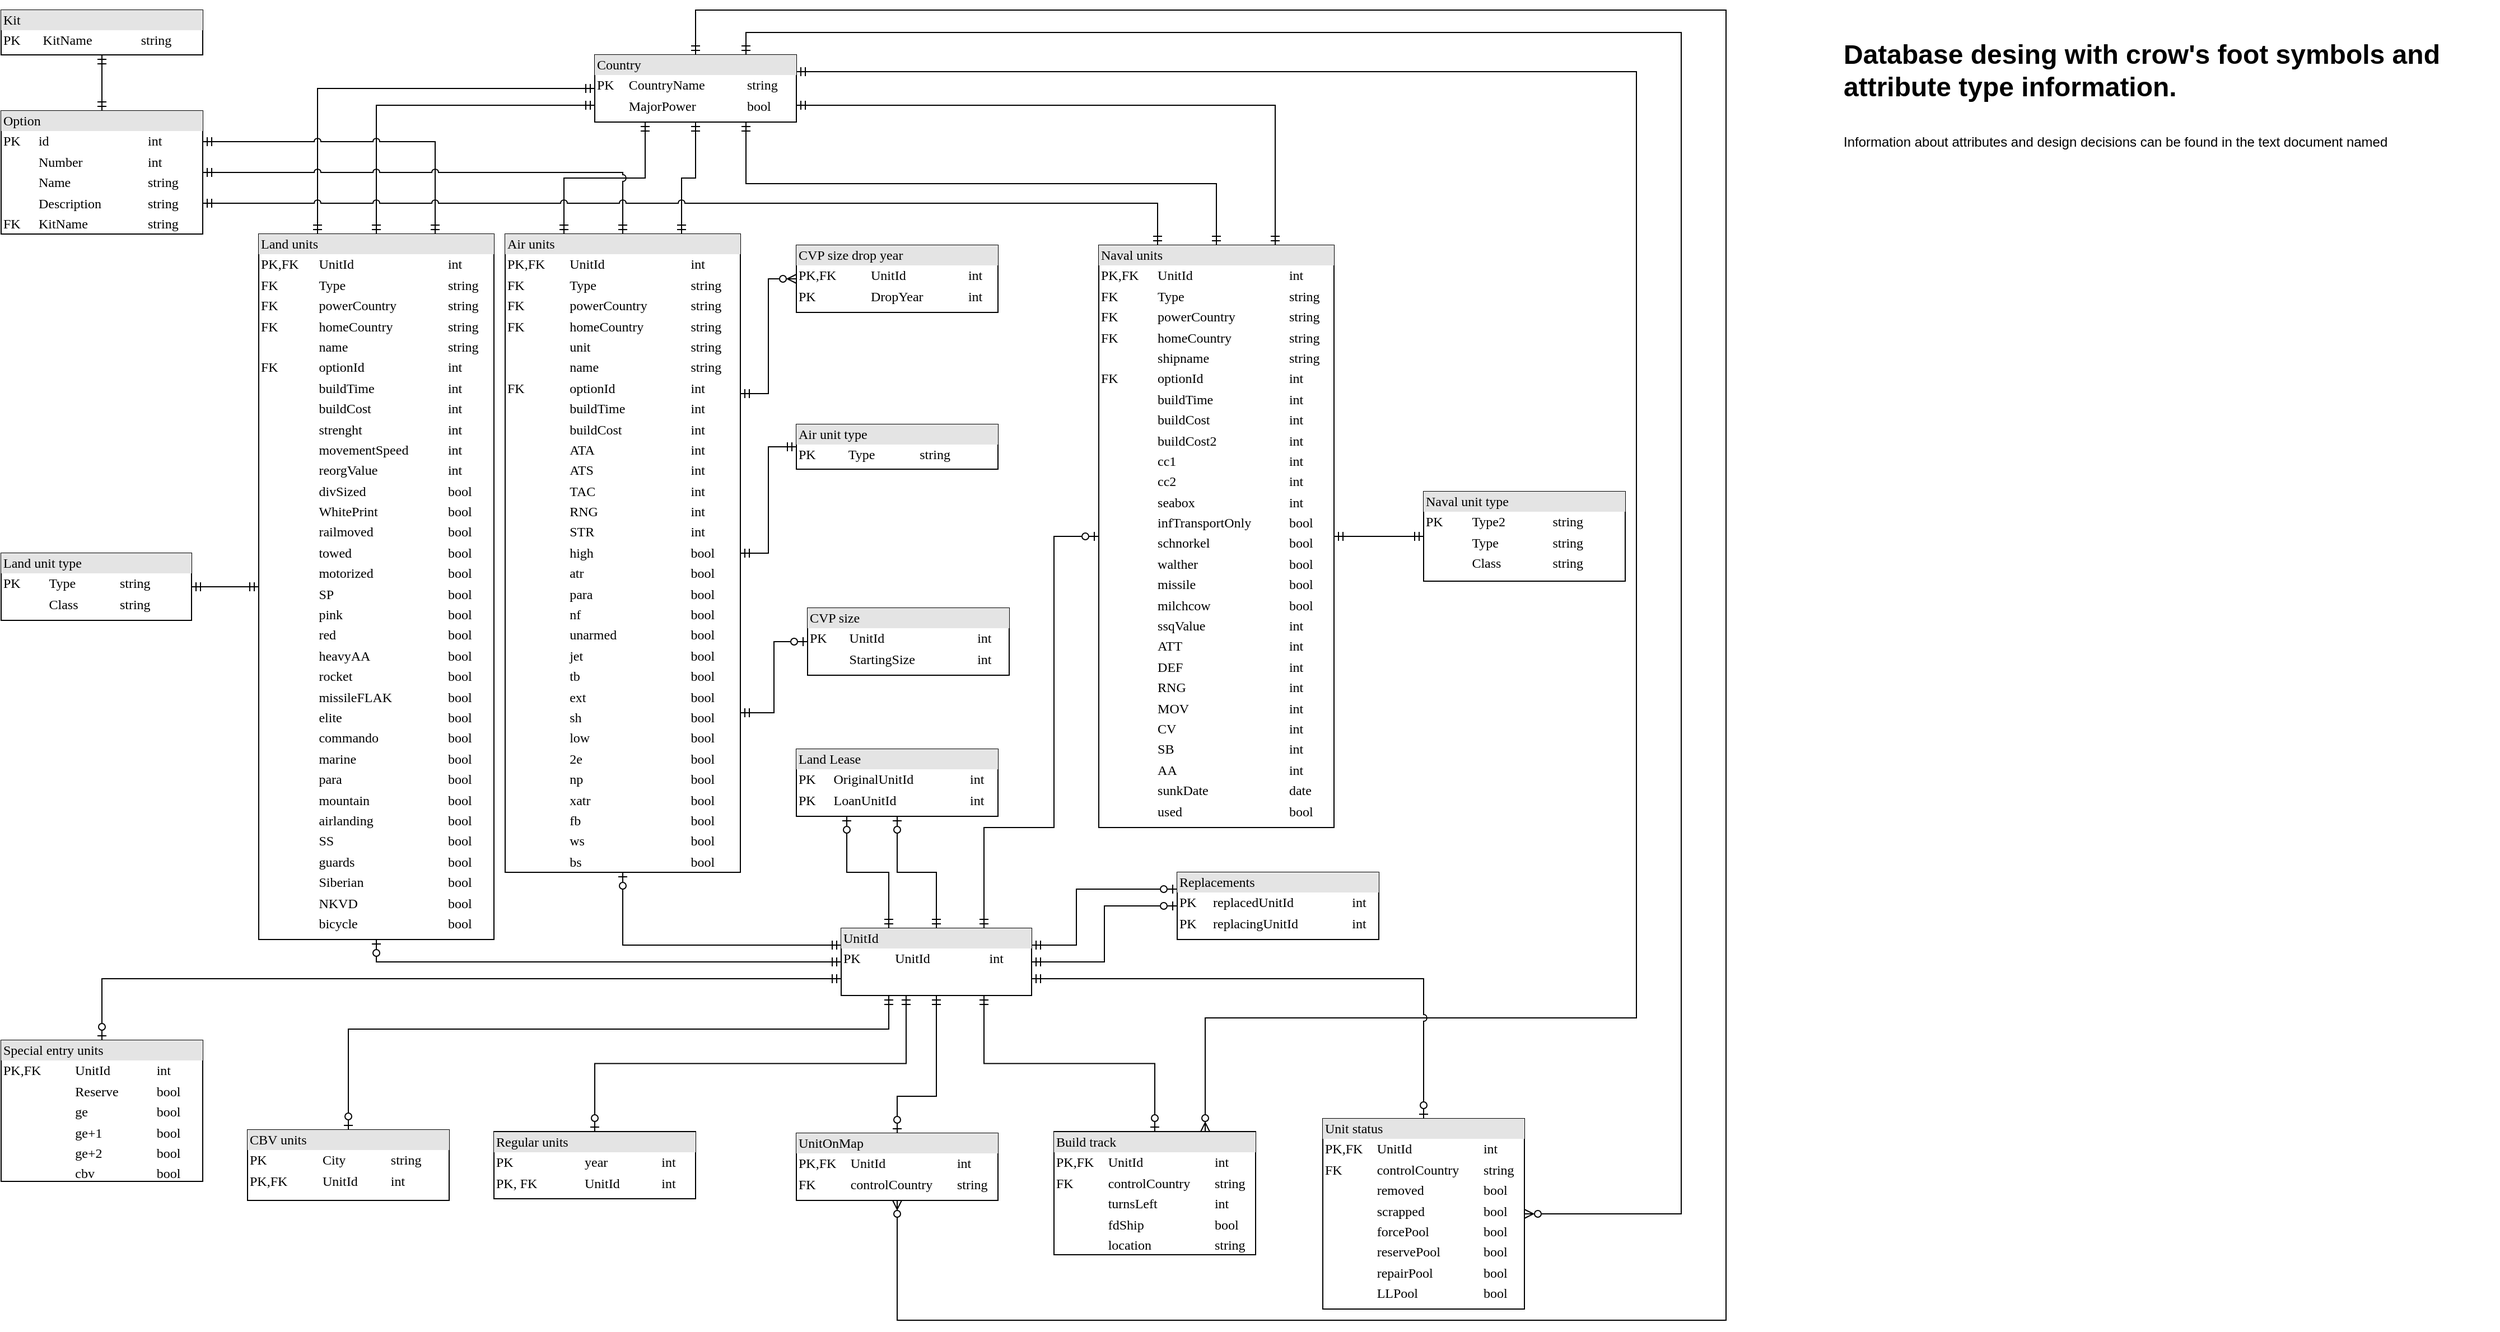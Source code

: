 <mxfile version="21.6.5" type="device">
  <diagram name="Page-1" id="QCfpDGrpTL8eyvOndUbK">
    <mxGraphModel dx="2015" dy="2730" grid="1" gridSize="10" guides="1" tooltips="1" connect="1" arrows="1" fold="1" page="1" pageScale="1" pageWidth="1169" pageHeight="827" math="0" shadow="0">
      <root>
        <mxCell id="0" />
        <mxCell id="1" parent="0" />
        <mxCell id="Q2qJQI0btZ4ilKnENxTT-26" style="edgeStyle=orthogonalEdgeStyle;rounded=0;orthogonalLoop=1;jettySize=auto;html=1;exitX=0;exitY=0.5;exitDx=0;exitDy=0;entryX=0.25;entryY=0;entryDx=0;entryDy=0;endArrow=ERmandOne;endFill=0;startArrow=ERmandOne;startFill=0;" edge="1" parent="1" source="Q2qJQI0btZ4ilKnENxTT-1" target="Q2qJQI0btZ4ilKnENxTT-16">
          <mxGeometry relative="1" as="geometry" />
        </mxCell>
        <mxCell id="Q2qJQI0btZ4ilKnENxTT-27" style="edgeStyle=orthogonalEdgeStyle;rounded=0;orthogonalLoop=1;jettySize=auto;html=1;exitX=0;exitY=0.75;exitDx=0;exitDy=0;entryX=0.5;entryY=0;entryDx=0;entryDy=0;endArrow=ERmandOne;endFill=0;startArrow=ERmandOne;startFill=0;" edge="1" parent="1" source="Q2qJQI0btZ4ilKnENxTT-1" target="Q2qJQI0btZ4ilKnENxTT-16">
          <mxGeometry relative="1" as="geometry" />
        </mxCell>
        <mxCell id="Q2qJQI0btZ4ilKnENxTT-28" style="edgeStyle=orthogonalEdgeStyle;rounded=0;orthogonalLoop=1;jettySize=auto;html=1;exitX=0.25;exitY=1;exitDx=0;exitDy=0;entryX=0.25;entryY=0;entryDx=0;entryDy=0;startArrow=ERmandOne;startFill=0;endArrow=ERmandOne;endFill=0;" edge="1" parent="1" source="Q2qJQI0btZ4ilKnENxTT-1" target="Q2qJQI0btZ4ilKnENxTT-17">
          <mxGeometry relative="1" as="geometry" />
        </mxCell>
        <mxCell id="Q2qJQI0btZ4ilKnENxTT-29" style="edgeStyle=orthogonalEdgeStyle;rounded=0;orthogonalLoop=1;jettySize=auto;html=1;exitX=0.5;exitY=1;exitDx=0;exitDy=0;entryX=0.75;entryY=0;entryDx=0;entryDy=0;endArrow=ERmandOne;endFill=0;startArrow=ERmandOne;startFill=0;" edge="1" parent="1" source="Q2qJQI0btZ4ilKnENxTT-1" target="Q2qJQI0btZ4ilKnENxTT-17">
          <mxGeometry relative="1" as="geometry" />
        </mxCell>
        <mxCell id="Q2qJQI0btZ4ilKnENxTT-30" style="edgeStyle=orthogonalEdgeStyle;rounded=0;orthogonalLoop=1;jettySize=auto;html=1;exitX=0.75;exitY=1;exitDx=0;exitDy=0;entryX=0.5;entryY=0;entryDx=0;entryDy=0;endArrow=ERmandOne;endFill=0;startArrow=ERmandOne;startFill=0;" edge="1" parent="1" source="Q2qJQI0btZ4ilKnENxTT-1" target="Q2qJQI0btZ4ilKnENxTT-18">
          <mxGeometry relative="1" as="geometry" />
        </mxCell>
        <mxCell id="Q2qJQI0btZ4ilKnENxTT-31" style="edgeStyle=orthogonalEdgeStyle;rounded=0;orthogonalLoop=1;jettySize=auto;html=1;exitX=1;exitY=0.75;exitDx=0;exitDy=0;startArrow=ERmandOne;startFill=0;endArrow=ERmandOne;endFill=0;entryX=0.75;entryY=0;entryDx=0;entryDy=0;" edge="1" parent="1" source="Q2qJQI0btZ4ilKnENxTT-1" target="Q2qJQI0btZ4ilKnENxTT-18">
          <mxGeometry relative="1" as="geometry" />
        </mxCell>
        <mxCell id="Q2qJQI0btZ4ilKnENxTT-70" style="edgeStyle=orthogonalEdgeStyle;rounded=0;orthogonalLoop=1;jettySize=auto;html=1;exitX=0.5;exitY=0;exitDx=0;exitDy=0;entryX=0.5;entryY=1;entryDx=0;entryDy=0;endArrow=ERzeroToMany;endFill=0;startArrow=ERmandOne;startFill=0;" edge="1" parent="1" source="Q2qJQI0btZ4ilKnENxTT-1" target="Q2qJQI0btZ4ilKnENxTT-21">
          <mxGeometry relative="1" as="geometry">
            <Array as="points">
              <mxPoint x="650" y="-1630" />
              <mxPoint x="1570" y="-1630" />
              <mxPoint x="1570" y="-460" />
              <mxPoint x="830" y="-460" />
            </Array>
          </mxGeometry>
        </mxCell>
        <mxCell id="Q2qJQI0btZ4ilKnENxTT-76" style="edgeStyle=orthogonalEdgeStyle;rounded=0;orthogonalLoop=1;jettySize=auto;html=1;exitX=0.75;exitY=0;exitDx=0;exitDy=0;entryX=1;entryY=0.5;entryDx=0;entryDy=0;endArrow=ERzeroToMany;endFill=0;startArrow=ERmandOne;startFill=0;" edge="1" parent="1" source="Q2qJQI0btZ4ilKnENxTT-1" target="Q2qJQI0btZ4ilKnENxTT-20">
          <mxGeometry relative="1" as="geometry">
            <Array as="points">
              <mxPoint x="695" y="-1610" />
              <mxPoint x="1530" y="-1610" />
              <mxPoint x="1530" y="-555" />
            </Array>
          </mxGeometry>
        </mxCell>
        <mxCell id="Q2qJQI0btZ4ilKnENxTT-1" value="&lt;div style=&quot;box-sizing:border-box;width:100%;background:#e4e4e4;padding:2px;&quot;&gt;Country&lt;/div&gt;&lt;table style=&quot;width:100%;font-size:1em;&quot; cellpadding=&quot;2&quot; cellspacing=&quot;0&quot;&gt;&lt;tbody&gt;&lt;tr&gt;&lt;td&gt;PK&lt;/td&gt;&lt;td&gt;CountryName&lt;/td&gt;&lt;td&gt;string&lt;/td&gt;&lt;/tr&gt;&lt;tr&gt;&lt;td&gt;&amp;nbsp;&lt;/td&gt;&lt;td&gt;MajorPower&lt;/td&gt;&lt;td&gt;bool&lt;/td&gt;&lt;/tr&gt;&lt;/tbody&gt;&lt;/table&gt;" style="verticalAlign=top;align=left;overflow=fill;html=1;rounded=0;shadow=0;comic=0;labelBackgroundColor=none;strokeWidth=1;fontFamily=Verdana;fontSize=12" vertex="1" parent="1">
          <mxGeometry x="560" y="-1590" width="180" height="60" as="geometry" />
        </mxCell>
        <mxCell id="Q2qJQI0btZ4ilKnENxTT-3" value="&lt;div style=&quot;box-sizing:border-box;width:100%;background:#e4e4e4;padding:2px;&quot;&gt;Kit&lt;/div&gt;&lt;table style=&quot;width:100%;font-size:1em;&quot; cellpadding=&quot;2&quot; cellspacing=&quot;0&quot;&gt;&lt;tbody&gt;&lt;tr&gt;&lt;td&gt;PK&lt;/td&gt;&lt;td&gt;KitName&lt;/td&gt;&lt;td&gt;string&lt;/td&gt;&lt;/tr&gt;&lt;/tbody&gt;&lt;/table&gt;" style="verticalAlign=top;align=left;overflow=fill;html=1;rounded=0;shadow=0;comic=0;labelBackgroundColor=none;strokeWidth=1;fontFamily=Verdana;fontSize=12" vertex="1" parent="1">
          <mxGeometry x="30" y="-1630" width="180" height="40" as="geometry" />
        </mxCell>
        <mxCell id="Q2qJQI0btZ4ilKnENxTT-32" style="edgeStyle=orthogonalEdgeStyle;rounded=0;orthogonalLoop=1;jettySize=auto;html=1;exitX=0.5;exitY=0;exitDx=0;exitDy=0;startArrow=ERmandOne;startFill=0;endArrow=ERmandOne;endFill=0;" edge="1" parent="1" source="Q2qJQI0btZ4ilKnENxTT-4" target="Q2qJQI0btZ4ilKnENxTT-3">
          <mxGeometry relative="1" as="geometry" />
        </mxCell>
        <mxCell id="Q2qJQI0btZ4ilKnENxTT-33" style="edgeStyle=orthogonalEdgeStyle;rounded=0;orthogonalLoop=1;jettySize=auto;html=1;exitX=1;exitY=0.25;exitDx=0;exitDy=0;entryX=0.75;entryY=0;entryDx=0;entryDy=0;endArrow=ERmandOne;endFill=0;startArrow=ERmandOne;startFill=0;jumpStyle=arc;" edge="1" parent="1" source="Q2qJQI0btZ4ilKnENxTT-4" target="Q2qJQI0btZ4ilKnENxTT-16">
          <mxGeometry relative="1" as="geometry" />
        </mxCell>
        <mxCell id="Q2qJQI0btZ4ilKnENxTT-34" style="edgeStyle=orthogonalEdgeStyle;rounded=0;orthogonalLoop=1;jettySize=auto;html=1;exitX=1;exitY=0.5;exitDx=0;exitDy=0;entryX=0.5;entryY=0;entryDx=0;entryDy=0;endArrow=ERmandOne;endFill=0;startArrow=ERmandOne;startFill=0;jumpStyle=arc;" edge="1" parent="1" source="Q2qJQI0btZ4ilKnENxTT-4" target="Q2qJQI0btZ4ilKnENxTT-17">
          <mxGeometry relative="1" as="geometry" />
        </mxCell>
        <mxCell id="Q2qJQI0btZ4ilKnENxTT-35" style="edgeStyle=orthogonalEdgeStyle;rounded=0;orthogonalLoop=1;jettySize=auto;html=1;exitX=1;exitY=0.75;exitDx=0;exitDy=0;entryX=0.25;entryY=0;entryDx=0;entryDy=0;endArrow=ERmandOne;endFill=0;startArrow=ERmandOne;startFill=0;jumpStyle=arc;" edge="1" parent="1" source="Q2qJQI0btZ4ilKnENxTT-4" target="Q2qJQI0btZ4ilKnENxTT-18">
          <mxGeometry relative="1" as="geometry" />
        </mxCell>
        <mxCell id="Q2qJQI0btZ4ilKnENxTT-4" value="&lt;div style=&quot;box-sizing:border-box;width:100%;background:#e4e4e4;padding:2px;&quot;&gt;Option&lt;/div&gt;&lt;table style=&quot;width:100%;font-size:1em;&quot; cellpadding=&quot;2&quot; cellspacing=&quot;0&quot;&gt;&lt;tbody&gt;&lt;tr&gt;&lt;td&gt;PK&lt;/td&gt;&lt;td&gt;id&lt;/td&gt;&lt;td&gt;int&lt;/td&gt;&lt;/tr&gt;&lt;tr&gt;&lt;td&gt;&amp;nbsp;&lt;/td&gt;&lt;td&gt;Number&lt;/td&gt;&lt;td&gt;int&lt;/td&gt;&lt;/tr&gt;&lt;tr&gt;&lt;td&gt;&lt;br&gt;&lt;/td&gt;&lt;td&gt;Name&lt;/td&gt;&lt;td&gt;string&lt;/td&gt;&lt;/tr&gt;&lt;tr&gt;&lt;td&gt;&lt;br&gt;&lt;/td&gt;&lt;td&gt;Description&lt;/td&gt;&lt;td&gt;string&lt;/td&gt;&lt;/tr&gt;&lt;tr&gt;&lt;td&gt;FK&lt;/td&gt;&lt;td&gt;KitName&lt;/td&gt;&lt;td&gt;string&lt;/td&gt;&lt;/tr&gt;&lt;/tbody&gt;&lt;/table&gt;" style="verticalAlign=top;align=left;overflow=fill;html=1;rounded=0;shadow=0;comic=0;labelBackgroundColor=none;strokeWidth=1;fontFamily=Verdana;fontSize=12" vertex="1" parent="1">
          <mxGeometry x="30" y="-1540" width="180" height="110" as="geometry" />
        </mxCell>
        <mxCell id="Q2qJQI0btZ4ilKnENxTT-39" style="edgeStyle=orthogonalEdgeStyle;rounded=0;orthogonalLoop=1;jettySize=auto;html=1;exitX=1;exitY=0.5;exitDx=0;exitDy=0;entryX=0;entryY=0.5;entryDx=0;entryDy=0;endArrow=ERmandOne;endFill=0;startArrow=ERmandOne;startFill=0;" edge="1" parent="1" source="Q2qJQI0btZ4ilKnENxTT-5" target="Q2qJQI0btZ4ilKnENxTT-16">
          <mxGeometry relative="1" as="geometry" />
        </mxCell>
        <mxCell id="Q2qJQI0btZ4ilKnENxTT-5" value="&lt;div style=&quot;box-sizing:border-box;width:100%;background:#e4e4e4;padding:2px;&quot;&gt;Land unit type&lt;/div&gt;&lt;table style=&quot;width:100%;font-size:1em;&quot; cellpadding=&quot;2&quot; cellspacing=&quot;0&quot;&gt;&lt;tbody&gt;&lt;tr&gt;&lt;td&gt;PK&lt;/td&gt;&lt;td&gt;Type&lt;/td&gt;&lt;td&gt;string&lt;/td&gt;&lt;/tr&gt;&lt;tr&gt;&lt;td&gt;&amp;nbsp;&lt;/td&gt;&lt;td&gt;Class&lt;/td&gt;&lt;td&gt;string&lt;/td&gt;&lt;/tr&gt;&lt;/tbody&gt;&lt;/table&gt;" style="verticalAlign=top;align=left;overflow=fill;html=1;rounded=0;shadow=0;comic=0;labelBackgroundColor=none;strokeWidth=1;fontFamily=Verdana;fontSize=12" vertex="1" parent="1">
          <mxGeometry x="30" y="-1145" width="170" height="60" as="geometry" />
        </mxCell>
        <mxCell id="Q2qJQI0btZ4ilKnENxTT-38" style="edgeStyle=orthogonalEdgeStyle;rounded=0;orthogonalLoop=1;jettySize=auto;html=1;exitX=0;exitY=0.5;exitDx=0;exitDy=0;entryX=1;entryY=0.5;entryDx=0;entryDy=0;endArrow=ERmandOne;endFill=0;startArrow=ERmandOne;startFill=0;" edge="1" parent="1" source="Q2qJQI0btZ4ilKnENxTT-6" target="Q2qJQI0btZ4ilKnENxTT-17">
          <mxGeometry relative="1" as="geometry" />
        </mxCell>
        <mxCell id="Q2qJQI0btZ4ilKnENxTT-6" value="&lt;div style=&quot;box-sizing:border-box;width:100%;background:#e4e4e4;padding:2px;&quot;&gt;Air unit type&lt;/div&gt;&lt;table style=&quot;width:100%;font-size:1em;&quot; cellpadding=&quot;2&quot; cellspacing=&quot;0&quot;&gt;&lt;tbody&gt;&lt;tr&gt;&lt;td&gt;PK&lt;/td&gt;&lt;td&gt;Type&lt;/td&gt;&lt;td&gt;string&lt;/td&gt;&lt;/tr&gt;&lt;/tbody&gt;&lt;/table&gt;" style="verticalAlign=top;align=left;overflow=fill;html=1;rounded=0;shadow=0;comic=0;labelBackgroundColor=none;strokeWidth=1;fontFamily=Verdana;fontSize=12" vertex="1" parent="1">
          <mxGeometry x="740" y="-1260" width="180" height="40" as="geometry" />
        </mxCell>
        <mxCell id="Q2qJQI0btZ4ilKnENxTT-37" style="edgeStyle=orthogonalEdgeStyle;rounded=0;orthogonalLoop=1;jettySize=auto;html=1;exitX=0;exitY=0.5;exitDx=0;exitDy=0;entryX=1;entryY=0.5;entryDx=0;entryDy=0;endArrow=ERmandOne;endFill=0;startArrow=ERmandOne;startFill=0;" edge="1" parent="1" source="Q2qJQI0btZ4ilKnENxTT-7" target="Q2qJQI0btZ4ilKnENxTT-18">
          <mxGeometry relative="1" as="geometry" />
        </mxCell>
        <mxCell id="Q2qJQI0btZ4ilKnENxTT-7" value="&lt;div style=&quot;box-sizing:border-box;width:100%;background:#e4e4e4;padding:2px;&quot;&gt;Naval unit type&lt;/div&gt;&lt;table style=&quot;width:100%;font-size:1em;&quot; cellpadding=&quot;2&quot; cellspacing=&quot;0&quot;&gt;&lt;tbody&gt;&lt;tr&gt;&lt;td&gt;PK&lt;/td&gt;&lt;td&gt;Type2&lt;/td&gt;&lt;td&gt;string&lt;/td&gt;&lt;/tr&gt;&lt;tr&gt;&lt;td&gt;&lt;br&gt;&lt;/td&gt;&lt;td&gt;Type&lt;/td&gt;&lt;td&gt;string&lt;/td&gt;&lt;/tr&gt;&lt;tr&gt;&lt;td&gt;&amp;nbsp;&lt;/td&gt;&lt;td&gt;Class&lt;/td&gt;&lt;td&gt;string&lt;/td&gt;&lt;/tr&gt;&lt;/tbody&gt;&lt;/table&gt;" style="verticalAlign=top;align=left;overflow=fill;html=1;rounded=0;shadow=0;comic=0;labelBackgroundColor=none;strokeWidth=1;fontFamily=Verdana;fontSize=12" vertex="1" parent="1">
          <mxGeometry x="1300" y="-1200" width="180" height="80" as="geometry" />
        </mxCell>
        <mxCell id="Q2qJQI0btZ4ilKnENxTT-68" style="edgeStyle=orthogonalEdgeStyle;rounded=0;orthogonalLoop=1;jettySize=auto;html=1;exitX=0.5;exitY=0;exitDx=0;exitDy=0;endArrow=ERmandOne;endFill=0;startArrow=ERzeroToOne;startFill=0;entryX=0.341;entryY=1;entryDx=0;entryDy=0;entryPerimeter=0;" edge="1" parent="1" source="Q2qJQI0btZ4ilKnENxTT-8" target="Q2qJQI0btZ4ilKnENxTT-51">
          <mxGeometry relative="1" as="geometry">
            <mxPoint x="850" y="-760" as="targetPoint" />
          </mxGeometry>
        </mxCell>
        <mxCell id="Q2qJQI0btZ4ilKnENxTT-8" value="&lt;div style=&quot;box-sizing:border-box;width:100%;background:#e4e4e4;padding:2px;&quot;&gt;Regular units&lt;/div&gt;&lt;table style=&quot;width:100%;font-size:1em;&quot; cellpadding=&quot;2&quot; cellspacing=&quot;0&quot;&gt;&lt;tbody&gt;&lt;tr&gt;&lt;td&gt;PK&lt;/td&gt;&lt;td&gt;year&lt;/td&gt;&lt;td&gt;int&lt;/td&gt;&lt;/tr&gt;&lt;tr&gt;&lt;td&gt;PK, FK&lt;/td&gt;&lt;td&gt;UnitId&lt;/td&gt;&lt;td&gt;int&lt;/td&gt;&lt;/tr&gt;&lt;/tbody&gt;&lt;/table&gt;" style="verticalAlign=top;align=left;overflow=fill;html=1;rounded=0;shadow=0;comic=0;labelBackgroundColor=none;strokeWidth=1;fontFamily=Verdana;fontSize=12" vertex="1" parent="1">
          <mxGeometry x="470" y="-628.5" width="180" height="60" as="geometry" />
        </mxCell>
        <mxCell id="Q2qJQI0btZ4ilKnENxTT-67" style="edgeStyle=orthogonalEdgeStyle;rounded=0;orthogonalLoop=1;jettySize=auto;html=1;exitX=0.5;exitY=0;exitDx=0;exitDy=0;entryX=0.25;entryY=1;entryDx=0;entryDy=0;endArrow=ERmandOne;endFill=0;startArrow=ERzeroToOne;startFill=0;" edge="1" parent="1" source="Q2qJQI0btZ4ilKnENxTT-9" target="Q2qJQI0btZ4ilKnENxTT-51">
          <mxGeometry relative="1" as="geometry">
            <Array as="points">
              <mxPoint x="340" y="-720" />
              <mxPoint x="823" y="-720" />
            </Array>
          </mxGeometry>
        </mxCell>
        <mxCell id="Q2qJQI0btZ4ilKnENxTT-9" value="&lt;div style=&quot;box-sizing:border-box;width:100%;background:#e4e4e4;padding:2px;&quot;&gt;CBV units&lt;/div&gt;&lt;table style=&quot;width:100%;font-size:1em;&quot; cellpadding=&quot;2&quot; cellspacing=&quot;0&quot;&gt;&lt;tbody&gt;&lt;tr&gt;&lt;td&gt;PK&lt;/td&gt;&lt;td&gt;City&lt;/td&gt;&lt;td&gt;string&lt;/td&gt;&lt;/tr&gt;&lt;tr&gt;&lt;td&gt;PK,FK&lt;/td&gt;&lt;td&gt;UnitId&lt;/td&gt;&lt;td&gt;int&lt;/td&gt;&lt;/tr&gt;&lt;/tbody&gt;&lt;/table&gt;" style="verticalAlign=top;align=left;overflow=fill;html=1;rounded=0;shadow=0;comic=0;labelBackgroundColor=none;strokeWidth=1;fontFamily=Verdana;fontSize=12" vertex="1" parent="1">
          <mxGeometry x="250" y="-630" width="180" height="63" as="geometry" />
        </mxCell>
        <mxCell id="Q2qJQI0btZ4ilKnENxTT-66" style="edgeStyle=orthogonalEdgeStyle;rounded=0;orthogonalLoop=1;jettySize=auto;html=1;exitX=0.5;exitY=0;exitDx=0;exitDy=0;entryX=0;entryY=0.75;entryDx=0;entryDy=0;endArrow=ERmandOne;endFill=0;startArrow=ERzeroToOne;startFill=0;" edge="1" parent="1" source="Q2qJQI0btZ4ilKnENxTT-10" target="Q2qJQI0btZ4ilKnENxTT-51">
          <mxGeometry relative="1" as="geometry" />
        </mxCell>
        <mxCell id="Q2qJQI0btZ4ilKnENxTT-10" value="&lt;div style=&quot;box-sizing:border-box;width:100%;background:#e4e4e4;padding:2px;&quot;&gt;Special entry units&lt;/div&gt;&lt;table style=&quot;width:100%;font-size:1em;&quot; cellpadding=&quot;2&quot; cellspacing=&quot;0&quot;&gt;&lt;tbody&gt;&lt;tr&gt;&lt;td&gt;PK,FK&lt;/td&gt;&lt;td&gt;UnitId&lt;/td&gt;&lt;td&gt;int&lt;/td&gt;&lt;/tr&gt;&lt;tr&gt;&lt;td&gt;&amp;nbsp;&lt;/td&gt;&lt;td&gt;Reserve&lt;/td&gt;&lt;td&gt;bool&lt;/td&gt;&lt;/tr&gt;&lt;tr&gt;&lt;td&gt;&lt;br&gt;&lt;/td&gt;&lt;td&gt;ge&lt;/td&gt;&lt;td&gt;bool&lt;/td&gt;&lt;/tr&gt;&lt;tr&gt;&lt;td&gt;&lt;br&gt;&lt;/td&gt;&lt;td&gt;ge+1&lt;/td&gt;&lt;td&gt;bool&lt;/td&gt;&lt;/tr&gt;&lt;tr&gt;&lt;td&gt;&lt;br&gt;&lt;/td&gt;&lt;td&gt;ge+2&lt;/td&gt;&lt;td&gt;bool&lt;/td&gt;&lt;/tr&gt;&lt;tr&gt;&lt;td&gt;&lt;br&gt;&lt;/td&gt;&lt;td&gt;cbv&lt;/td&gt;&lt;td&gt;bool&lt;/td&gt;&lt;/tr&gt;&lt;/tbody&gt;&lt;/table&gt;" style="verticalAlign=top;align=left;overflow=fill;html=1;rounded=0;shadow=0;comic=0;labelBackgroundColor=none;strokeWidth=1;fontFamily=Verdana;fontSize=12" vertex="1" parent="1">
          <mxGeometry x="30" y="-710" width="180" height="126" as="geometry" />
        </mxCell>
        <mxCell id="Q2qJQI0btZ4ilKnENxTT-54" style="edgeStyle=orthogonalEdgeStyle;rounded=0;orthogonalLoop=1;jettySize=auto;html=1;exitX=0.25;exitY=1;exitDx=0;exitDy=0;entryX=0.25;entryY=0;entryDx=0;entryDy=0;endArrow=ERmandOne;endFill=0;startArrow=ERzeroToOne;startFill=0;" edge="1" parent="1" source="Q2qJQI0btZ4ilKnENxTT-12" target="Q2qJQI0btZ4ilKnENxTT-51">
          <mxGeometry relative="1" as="geometry" />
        </mxCell>
        <mxCell id="Q2qJQI0btZ4ilKnENxTT-12" value="&lt;div style=&quot;box-sizing:border-box;width:100%;background:#e4e4e4;padding:2px;&quot;&gt;Land Lease&lt;/div&gt;&lt;table style=&quot;width:100%;font-size:1em;&quot; cellpadding=&quot;2&quot; cellspacing=&quot;0&quot;&gt;&lt;tbody&gt;&lt;tr&gt;&lt;td&gt;PK&lt;/td&gt;&lt;td&gt;OriginalUnitId&lt;/td&gt;&lt;td&gt;int&lt;/td&gt;&lt;/tr&gt;&lt;tr&gt;&lt;td&gt;PK&lt;/td&gt;&lt;td&gt;LoanUnitId&lt;/td&gt;&lt;td&gt;int&lt;/td&gt;&lt;/tr&gt;&lt;/tbody&gt;&lt;/table&gt;" style="verticalAlign=top;align=left;overflow=fill;html=1;rounded=0;shadow=0;comic=0;labelBackgroundColor=none;strokeWidth=1;fontFamily=Verdana;fontSize=12" vertex="1" parent="1">
          <mxGeometry x="740" y="-970" width="180" height="60" as="geometry" />
        </mxCell>
        <mxCell id="Q2qJQI0btZ4ilKnENxTT-40" style="edgeStyle=orthogonalEdgeStyle;rounded=0;orthogonalLoop=1;jettySize=auto;html=1;entryX=1;entryY=0.75;entryDx=0;entryDy=0;endArrow=ERmandOne;endFill=0;startArrow=ERzeroToOne;startFill=0;" edge="1" parent="1" source="Q2qJQI0btZ4ilKnENxTT-13" target="Q2qJQI0btZ4ilKnENxTT-17">
          <mxGeometry relative="1" as="geometry" />
        </mxCell>
        <mxCell id="Q2qJQI0btZ4ilKnENxTT-13" value="&lt;div style=&quot;box-sizing:border-box;width:100%;background:#e4e4e4;padding:2px;&quot;&gt;CVP size&lt;/div&gt;&lt;table style=&quot;width:100%;font-size:1em;&quot; cellpadding=&quot;2&quot; cellspacing=&quot;0&quot;&gt;&lt;tbody&gt;&lt;tr&gt;&lt;td&gt;PK&lt;/td&gt;&lt;td&gt;UnitId&lt;/td&gt;&lt;td&gt;int&lt;/td&gt;&lt;/tr&gt;&lt;tr&gt;&lt;td&gt;&lt;br&gt;&lt;/td&gt;&lt;td&gt;StartingSize&lt;/td&gt;&lt;td&gt;int&lt;/td&gt;&lt;/tr&gt;&lt;/tbody&gt;&lt;/table&gt;" style="verticalAlign=top;align=left;overflow=fill;html=1;rounded=0;shadow=0;comic=0;labelBackgroundColor=none;strokeWidth=1;fontFamily=Verdana;fontSize=12" vertex="1" parent="1">
          <mxGeometry x="750" y="-1096" width="180" height="60" as="geometry" />
        </mxCell>
        <mxCell id="Q2qJQI0btZ4ilKnENxTT-36" style="edgeStyle=orthogonalEdgeStyle;rounded=0;orthogonalLoop=1;jettySize=auto;html=1;exitX=0;exitY=0.5;exitDx=0;exitDy=0;entryX=1;entryY=0.25;entryDx=0;entryDy=0;endArrow=ERmandOne;endFill=0;startArrow=ERzeroToMany;startFill=0;" edge="1" parent="1" source="Q2qJQI0btZ4ilKnENxTT-14" target="Q2qJQI0btZ4ilKnENxTT-17">
          <mxGeometry relative="1" as="geometry" />
        </mxCell>
        <mxCell id="Q2qJQI0btZ4ilKnENxTT-14" value="&lt;div style=&quot;box-sizing:border-box;width:100%;background:#e4e4e4;padding:2px;&quot;&gt;CVP size drop year&lt;/div&gt;&lt;table style=&quot;width:100%;font-size:1em;&quot; cellpadding=&quot;2&quot; cellspacing=&quot;0&quot;&gt;&lt;tbody&gt;&lt;tr&gt;&lt;td&gt;PK,FK&lt;/td&gt;&lt;td&gt;UnitId&lt;/td&gt;&lt;td&gt;int&lt;/td&gt;&lt;/tr&gt;&lt;tr&gt;&lt;td&gt;PK&lt;/td&gt;&lt;td&gt;DropYear&lt;/td&gt;&lt;td&gt;int&lt;/td&gt;&lt;/tr&gt;&lt;/tbody&gt;&lt;/table&gt;" style="verticalAlign=top;align=left;overflow=fill;html=1;rounded=0;shadow=0;comic=0;labelBackgroundColor=none;strokeWidth=1;fontFamily=Verdana;fontSize=12" vertex="1" parent="1">
          <mxGeometry x="740" y="-1420" width="180" height="60" as="geometry" />
        </mxCell>
        <mxCell id="Q2qJQI0btZ4ilKnENxTT-15" value="&lt;div style=&quot;box-sizing:border-box;width:100%;background:#e4e4e4;padding:2px;&quot;&gt;Replacements&lt;/div&gt;&lt;table style=&quot;width:100%;font-size:1em;&quot; cellpadding=&quot;2&quot; cellspacing=&quot;0&quot;&gt;&lt;tbody&gt;&lt;tr&gt;&lt;td&gt;PK&lt;/td&gt;&lt;td&gt;replacedUnitId&lt;/td&gt;&lt;td&gt;int&lt;/td&gt;&lt;/tr&gt;&lt;tr&gt;&lt;td&gt;PK&lt;/td&gt;&lt;td&gt;replacingUnitId&lt;/td&gt;&lt;td&gt;int&lt;/td&gt;&lt;/tr&gt;&lt;/tbody&gt;&lt;/table&gt;" style="verticalAlign=top;align=left;overflow=fill;html=1;rounded=0;shadow=0;comic=0;labelBackgroundColor=none;strokeWidth=1;fontFamily=Verdana;fontSize=12" vertex="1" parent="1">
          <mxGeometry x="1080" y="-860" width="180" height="60" as="geometry" />
        </mxCell>
        <mxCell id="Q2qJQI0btZ4ilKnENxTT-16" value="&lt;div style=&quot;box-sizing:border-box;width:100%;background:#e4e4e4;padding:2px;&quot;&gt;Land units&lt;/div&gt;&lt;table style=&quot;width:100%;font-size:1em;&quot; cellpadding=&quot;2&quot; cellspacing=&quot;0&quot;&gt;&lt;tbody&gt;&lt;tr&gt;&lt;td&gt;PK,FK&lt;/td&gt;&lt;td&gt;UnitId&lt;/td&gt;&lt;td&gt;int&lt;/td&gt;&lt;/tr&gt;&lt;tr&gt;&lt;td&gt;FK&lt;/td&gt;&lt;td&gt;Type&lt;/td&gt;&lt;td&gt;string&lt;/td&gt;&lt;/tr&gt;&lt;tr&gt;&lt;td&gt;FK&lt;/td&gt;&lt;td&gt;powerCountry&lt;/td&gt;&lt;td&gt;string&lt;/td&gt;&lt;/tr&gt;&lt;tr&gt;&lt;td&gt;FK&lt;/td&gt;&lt;td&gt;homeCountry&lt;/td&gt;&lt;td&gt;string&lt;/td&gt;&lt;/tr&gt;&lt;tr&gt;&lt;td&gt;&lt;br&gt;&lt;/td&gt;&lt;td&gt;name&lt;/td&gt;&lt;td&gt;string&lt;/td&gt;&lt;/tr&gt;&lt;tr&gt;&lt;td&gt;FK&lt;/td&gt;&lt;td&gt;optionId&lt;/td&gt;&lt;td&gt;int&lt;/td&gt;&lt;/tr&gt;&lt;tr&gt;&lt;td&gt;&lt;br&gt;&lt;/td&gt;&lt;td&gt;buildTime&lt;/td&gt;&lt;td&gt;int&lt;/td&gt;&lt;/tr&gt;&lt;tr&gt;&lt;td&gt;&lt;br&gt;&lt;/td&gt;&lt;td&gt;buildCost&lt;/td&gt;&lt;td&gt;int&lt;/td&gt;&lt;/tr&gt;&lt;tr&gt;&lt;td&gt;&lt;br&gt;&lt;/td&gt;&lt;td&gt;strenght&lt;/td&gt;&lt;td&gt;int&lt;/td&gt;&lt;/tr&gt;&lt;tr&gt;&lt;td&gt;&lt;br&gt;&lt;/td&gt;&lt;td&gt;movementSpeed&lt;/td&gt;&lt;td&gt;int&lt;/td&gt;&lt;/tr&gt;&lt;tr&gt;&lt;td&gt;&lt;br&gt;&lt;/td&gt;&lt;td&gt;reorgValue&lt;/td&gt;&lt;td&gt;int&lt;/td&gt;&lt;/tr&gt;&lt;tr&gt;&lt;td&gt;&lt;br&gt;&lt;/td&gt;&lt;td&gt;divSized&lt;/td&gt;&lt;td&gt;bool&lt;/td&gt;&lt;/tr&gt;&lt;tr&gt;&lt;td&gt;&lt;br&gt;&lt;/td&gt;&lt;td&gt;WhitePrint&lt;/td&gt;&lt;td&gt;bool&lt;/td&gt;&lt;/tr&gt;&lt;tr&gt;&lt;td&gt;&lt;br&gt;&lt;/td&gt;&lt;td&gt;railmoved&lt;/td&gt;&lt;td&gt;bool&lt;/td&gt;&lt;/tr&gt;&lt;tr&gt;&lt;td&gt;&lt;br&gt;&lt;/td&gt;&lt;td&gt;towed&lt;/td&gt;&lt;td&gt;bool&lt;/td&gt;&lt;/tr&gt;&lt;tr&gt;&lt;td&gt;&lt;br&gt;&lt;/td&gt;&lt;td&gt;motorized&lt;/td&gt;&lt;td&gt;bool&lt;/td&gt;&lt;/tr&gt;&lt;tr&gt;&lt;td&gt;&lt;br&gt;&lt;/td&gt;&lt;td&gt;SP&lt;/td&gt;&lt;td&gt;bool&lt;/td&gt;&lt;/tr&gt;&lt;tr&gt;&lt;td&gt;&lt;br&gt;&lt;/td&gt;&lt;td&gt;pink&lt;/td&gt;&lt;td&gt;bool&lt;/td&gt;&lt;/tr&gt;&lt;tr&gt;&lt;td&gt;&lt;br&gt;&lt;/td&gt;&lt;td&gt;red&lt;/td&gt;&lt;td&gt;bool&lt;/td&gt;&lt;/tr&gt;&lt;tr&gt;&lt;td&gt;&lt;br&gt;&lt;/td&gt;&lt;td&gt;heavyAA&lt;/td&gt;&lt;td&gt;bool&lt;/td&gt;&lt;/tr&gt;&lt;tr&gt;&lt;td&gt;&lt;br&gt;&lt;/td&gt;&lt;td&gt;rocket&lt;/td&gt;&lt;td&gt;bool&lt;/td&gt;&lt;/tr&gt;&lt;tr&gt;&lt;td&gt;&lt;br&gt;&lt;/td&gt;&lt;td&gt;missileFLAK&lt;/td&gt;&lt;td&gt;bool&lt;/td&gt;&lt;/tr&gt;&lt;tr&gt;&lt;td&gt;&lt;br&gt;&lt;/td&gt;&lt;td&gt;elite&lt;/td&gt;&lt;td&gt;bool&lt;/td&gt;&lt;/tr&gt;&lt;tr&gt;&lt;td&gt;&lt;br&gt;&lt;/td&gt;&lt;td&gt;commando&lt;/td&gt;&lt;td&gt;bool&lt;/td&gt;&lt;/tr&gt;&lt;tr&gt;&lt;td&gt;&lt;br&gt;&lt;/td&gt;&lt;td&gt;marine&lt;/td&gt;&lt;td&gt;bool&lt;/td&gt;&lt;/tr&gt;&lt;tr&gt;&lt;td&gt;&lt;br&gt;&lt;/td&gt;&lt;td&gt;para&lt;/td&gt;&lt;td&gt;bool&lt;/td&gt;&lt;/tr&gt;&lt;tr&gt;&lt;td&gt;&lt;br&gt;&lt;/td&gt;&lt;td&gt;mountain&lt;/td&gt;&lt;td&gt;bool&lt;/td&gt;&lt;/tr&gt;&lt;tr&gt;&lt;td&gt;&lt;br&gt;&lt;/td&gt;&lt;td&gt;airlanding&lt;/td&gt;&lt;td&gt;bool&lt;/td&gt;&lt;/tr&gt;&lt;tr&gt;&lt;td&gt;&lt;br&gt;&lt;/td&gt;&lt;td&gt;SS&lt;/td&gt;&lt;td&gt;bool&lt;/td&gt;&lt;/tr&gt;&lt;tr&gt;&lt;td&gt;&lt;br&gt;&lt;/td&gt;&lt;td&gt;guards&lt;/td&gt;&lt;td&gt;bool&lt;/td&gt;&lt;/tr&gt;&lt;tr&gt;&lt;td&gt;&lt;br&gt;&lt;/td&gt;&lt;td&gt;Siberian&lt;/td&gt;&lt;td&gt;bool&lt;/td&gt;&lt;/tr&gt;&lt;tr&gt;&lt;td&gt;&lt;br&gt;&lt;/td&gt;&lt;td&gt;NKVD&lt;/td&gt;&lt;td&gt;bool&lt;/td&gt;&lt;/tr&gt;&lt;tr&gt;&lt;td&gt;&lt;br&gt;&lt;/td&gt;&lt;td&gt;bicycle&lt;/td&gt;&lt;td&gt;bool&lt;/td&gt;&lt;/tr&gt;&lt;/tbody&gt;&lt;/table&gt;" style="verticalAlign=top;align=left;overflow=fill;html=1;rounded=0;shadow=0;comic=0;labelBackgroundColor=none;strokeWidth=1;fontFamily=Verdana;fontSize=12" vertex="1" parent="1">
          <mxGeometry x="260" y="-1430" width="210" height="630" as="geometry" />
        </mxCell>
        <mxCell id="Q2qJQI0btZ4ilKnENxTT-17" value="&lt;div style=&quot;box-sizing:border-box;width:100%;background:#e4e4e4;padding:2px;&quot;&gt;Air units&lt;/div&gt;&lt;table style=&quot;width:100%;font-size:1em;&quot; cellpadding=&quot;2&quot; cellspacing=&quot;0&quot;&gt;&lt;tbody&gt;&lt;tr&gt;&lt;td&gt;PK,FK&lt;/td&gt;&lt;td&gt;UnitId&lt;/td&gt;&lt;td&gt;int&lt;/td&gt;&lt;/tr&gt;&lt;tr&gt;&lt;td&gt;FK&lt;/td&gt;&lt;td&gt;Type&lt;/td&gt;&lt;td&gt;string&lt;/td&gt;&lt;/tr&gt;&lt;tr&gt;&lt;td&gt;FK&lt;/td&gt;&lt;td&gt;powerCountry&lt;/td&gt;&lt;td&gt;string&lt;/td&gt;&lt;/tr&gt;&lt;tr&gt;&lt;td&gt;FK&lt;/td&gt;&lt;td&gt;homeCountry&lt;/td&gt;&lt;td&gt;string&lt;/td&gt;&lt;/tr&gt;&lt;tr&gt;&lt;td&gt;&lt;br&gt;&lt;/td&gt;&lt;td&gt;unit&lt;/td&gt;&lt;td&gt;string&lt;/td&gt;&lt;/tr&gt;&lt;tr&gt;&lt;td&gt;&lt;br&gt;&lt;/td&gt;&lt;td&gt;name&lt;/td&gt;&lt;td&gt;string&lt;/td&gt;&lt;/tr&gt;&lt;tr&gt;&lt;td&gt;FK&lt;/td&gt;&lt;td&gt;optionId&lt;/td&gt;&lt;td&gt;int&lt;/td&gt;&lt;/tr&gt;&lt;tr&gt;&lt;td&gt;&lt;br&gt;&lt;/td&gt;&lt;td&gt;buildTime&lt;/td&gt;&lt;td&gt;int&lt;/td&gt;&lt;/tr&gt;&lt;tr&gt;&lt;td&gt;&lt;br&gt;&lt;/td&gt;&lt;td&gt;buildCost&lt;/td&gt;&lt;td&gt;int&lt;/td&gt;&lt;/tr&gt;&lt;tr&gt;&lt;td&gt;&lt;br&gt;&lt;/td&gt;&lt;td&gt;ATA&lt;/td&gt;&lt;td&gt;int&lt;/td&gt;&lt;/tr&gt;&lt;tr&gt;&lt;td&gt;&lt;br&gt;&lt;/td&gt;&lt;td&gt;ATS&lt;/td&gt;&lt;td&gt;int&lt;/td&gt;&lt;/tr&gt;&lt;tr&gt;&lt;td&gt;&lt;br&gt;&lt;/td&gt;&lt;td&gt;TAC&lt;/td&gt;&lt;td&gt;int&lt;/td&gt;&lt;/tr&gt;&lt;tr&gt;&lt;td&gt;&lt;br&gt;&lt;/td&gt;&lt;td&gt;RNG&lt;/td&gt;&lt;td&gt;int&lt;/td&gt;&lt;/tr&gt;&lt;tr&gt;&lt;td&gt;&lt;br&gt;&lt;/td&gt;&lt;td&gt;STR&lt;/td&gt;&lt;td&gt;int&lt;/td&gt;&lt;/tr&gt;&lt;tr&gt;&lt;td&gt;&lt;br&gt;&lt;/td&gt;&lt;td&gt;high&lt;/td&gt;&lt;td&gt;bool&lt;/td&gt;&lt;/tr&gt;&lt;tr&gt;&lt;td&gt;&lt;br&gt;&lt;/td&gt;&lt;td&gt;atr&lt;/td&gt;&lt;td&gt;bool&lt;/td&gt;&lt;/tr&gt;&lt;tr&gt;&lt;td&gt;&lt;br&gt;&lt;/td&gt;&lt;td&gt;para&lt;/td&gt;&lt;td&gt;bool&lt;/td&gt;&lt;/tr&gt;&lt;tr&gt;&lt;td&gt;&lt;br&gt;&lt;/td&gt;&lt;td&gt;nf&lt;/td&gt;&lt;td&gt;bool&lt;/td&gt;&lt;/tr&gt;&lt;tr&gt;&lt;td&gt;&lt;br&gt;&lt;/td&gt;&lt;td&gt;unarmed&lt;/td&gt;&lt;td&gt;bool&lt;/td&gt;&lt;/tr&gt;&lt;tr&gt;&lt;td&gt;&lt;br&gt;&lt;/td&gt;&lt;td&gt;jet&lt;/td&gt;&lt;td&gt;bool&lt;/td&gt;&lt;/tr&gt;&lt;tr&gt;&lt;td&gt;&lt;br&gt;&lt;/td&gt;&lt;td&gt;tb&lt;/td&gt;&lt;td&gt;bool&lt;/td&gt;&lt;/tr&gt;&lt;tr&gt;&lt;td&gt;&lt;br&gt;&lt;/td&gt;&lt;td&gt;ext&lt;/td&gt;&lt;td&gt;bool&lt;/td&gt;&lt;/tr&gt;&lt;tr&gt;&lt;td&gt;&lt;br&gt;&lt;/td&gt;&lt;td&gt;sh&lt;/td&gt;&lt;td&gt;bool&lt;/td&gt;&lt;/tr&gt;&lt;tr&gt;&lt;td&gt;&lt;br&gt;&lt;/td&gt;&lt;td&gt;low&lt;/td&gt;&lt;td&gt;bool&lt;/td&gt;&lt;/tr&gt;&lt;tr&gt;&lt;td&gt;&lt;br&gt;&lt;/td&gt;&lt;td&gt;2e&lt;/td&gt;&lt;td&gt;bool&lt;/td&gt;&lt;/tr&gt;&lt;tr&gt;&lt;td&gt;&lt;br&gt;&lt;/td&gt;&lt;td&gt;np&lt;/td&gt;&lt;td&gt;bool&lt;/td&gt;&lt;/tr&gt;&lt;tr&gt;&lt;td&gt;&lt;br&gt;&lt;/td&gt;&lt;td&gt;xatr&lt;/td&gt;&lt;td&gt;bool&lt;/td&gt;&lt;/tr&gt;&lt;tr&gt;&lt;td&gt;&lt;br&gt;&lt;/td&gt;&lt;td&gt;fb&lt;/td&gt;&lt;td&gt;bool&lt;/td&gt;&lt;/tr&gt;&lt;tr&gt;&lt;td&gt;&lt;br&gt;&lt;/td&gt;&lt;td&gt;ws&lt;/td&gt;&lt;td&gt;bool&lt;/td&gt;&lt;/tr&gt;&lt;tr&gt;&lt;td&gt;&lt;br&gt;&lt;/td&gt;&lt;td&gt;bs&lt;/td&gt;&lt;td&gt;bool&lt;/td&gt;&lt;/tr&gt;&lt;/tbody&gt;&lt;/table&gt;" style="verticalAlign=top;align=left;overflow=fill;html=1;rounded=0;shadow=0;comic=0;labelBackgroundColor=none;strokeWidth=1;fontFamily=Verdana;fontSize=12" vertex="1" parent="1">
          <mxGeometry x="480" y="-1430" width="210" height="570" as="geometry" />
        </mxCell>
        <mxCell id="Q2qJQI0btZ4ilKnENxTT-18" value="&lt;div style=&quot;box-sizing:border-box;width:100%;background:#e4e4e4;padding:2px;&quot;&gt;Naval units&lt;/div&gt;&lt;table style=&quot;width:100%;font-size:1em;&quot; cellpadding=&quot;2&quot; cellspacing=&quot;0&quot;&gt;&lt;tbody&gt;&lt;tr&gt;&lt;td&gt;PK,FK&lt;/td&gt;&lt;td&gt;UnitId&lt;/td&gt;&lt;td&gt;int&lt;/td&gt;&lt;/tr&gt;&lt;tr&gt;&lt;td&gt;FK&lt;/td&gt;&lt;td&gt;Type&lt;/td&gt;&lt;td&gt;string&lt;/td&gt;&lt;/tr&gt;&lt;tr&gt;&lt;td&gt;FK&lt;/td&gt;&lt;td&gt;powerCountry&lt;/td&gt;&lt;td&gt;string&lt;/td&gt;&lt;/tr&gt;&lt;tr&gt;&lt;td&gt;FK&lt;/td&gt;&lt;td&gt;homeCountry&lt;/td&gt;&lt;td&gt;string&lt;/td&gt;&lt;/tr&gt;&lt;tr&gt;&lt;td&gt;&lt;br&gt;&lt;/td&gt;&lt;td&gt;shipname&lt;/td&gt;&lt;td&gt;string&lt;/td&gt;&lt;/tr&gt;&lt;tr&gt;&lt;td&gt;FK&lt;/td&gt;&lt;td&gt;optionId&lt;/td&gt;&lt;td&gt;int&lt;/td&gt;&lt;/tr&gt;&lt;tr&gt;&lt;td&gt;&lt;br&gt;&lt;/td&gt;&lt;td&gt;buildTime&lt;/td&gt;&lt;td&gt;int&lt;/td&gt;&lt;/tr&gt;&lt;tr&gt;&lt;td&gt;&lt;br&gt;&lt;/td&gt;&lt;td&gt;buildCost&lt;/td&gt;&lt;td&gt;int&lt;/td&gt;&lt;/tr&gt;&lt;tr&gt;&lt;td&gt;&lt;br&gt;&lt;/td&gt;&lt;td&gt;buildCost2&lt;/td&gt;&lt;td&gt;int&lt;/td&gt;&lt;/tr&gt;&lt;tr&gt;&lt;td&gt;&lt;br&gt;&lt;/td&gt;&lt;td&gt;cc1&lt;/td&gt;&lt;td&gt;int&lt;/td&gt;&lt;/tr&gt;&lt;tr&gt;&lt;td&gt;&lt;br&gt;&lt;/td&gt;&lt;td&gt;cc2&lt;/td&gt;&lt;td&gt;int&lt;/td&gt;&lt;/tr&gt;&lt;tr&gt;&lt;td&gt;&lt;br&gt;&lt;/td&gt;&lt;td&gt;seabox&lt;/td&gt;&lt;td&gt;int&lt;/td&gt;&lt;/tr&gt;&lt;tr&gt;&lt;td&gt;&lt;br&gt;&lt;/td&gt;&lt;td&gt;infTransportOnly&lt;/td&gt;&lt;td&gt;bool&lt;/td&gt;&lt;/tr&gt;&lt;tr&gt;&lt;td&gt;&lt;br&gt;&lt;/td&gt;&lt;td&gt;schnorkel&lt;/td&gt;&lt;td&gt;bool&lt;/td&gt;&lt;/tr&gt;&lt;tr&gt;&lt;td&gt;&lt;br&gt;&lt;/td&gt;&lt;td&gt;walther&lt;/td&gt;&lt;td&gt;bool&lt;/td&gt;&lt;/tr&gt;&lt;tr&gt;&lt;td&gt;&lt;br&gt;&lt;/td&gt;&lt;td&gt;missile&lt;/td&gt;&lt;td&gt;bool&lt;/td&gt;&lt;/tr&gt;&lt;tr&gt;&lt;td&gt;&lt;br&gt;&lt;/td&gt;&lt;td&gt;milchcow&lt;/td&gt;&lt;td&gt;bool&lt;/td&gt;&lt;/tr&gt;&lt;tr&gt;&lt;td&gt;&lt;br&gt;&lt;/td&gt;&lt;td&gt;ssqValue&lt;/td&gt;&lt;td&gt;int&lt;/td&gt;&lt;/tr&gt;&lt;tr&gt;&lt;td&gt;&lt;br&gt;&lt;/td&gt;&lt;td&gt;ATT&lt;/td&gt;&lt;td&gt;int&lt;/td&gt;&lt;/tr&gt;&lt;tr&gt;&lt;td&gt;&lt;br&gt;&lt;/td&gt;&lt;td&gt;DEF&lt;/td&gt;&lt;td&gt;int&lt;/td&gt;&lt;/tr&gt;&lt;tr&gt;&lt;td&gt;&lt;br&gt;&lt;/td&gt;&lt;td&gt;RNG&lt;/td&gt;&lt;td&gt;int&lt;/td&gt;&lt;/tr&gt;&lt;tr&gt;&lt;td&gt;&lt;br&gt;&lt;/td&gt;&lt;td&gt;MOV&lt;/td&gt;&lt;td&gt;int&lt;/td&gt;&lt;/tr&gt;&lt;tr&gt;&lt;td&gt;&lt;br&gt;&lt;/td&gt;&lt;td&gt;CV&lt;/td&gt;&lt;td&gt;int&lt;/td&gt;&lt;/tr&gt;&lt;tr&gt;&lt;td&gt;&lt;br&gt;&lt;/td&gt;&lt;td&gt;SB&lt;/td&gt;&lt;td&gt;int&lt;/td&gt;&lt;/tr&gt;&lt;tr&gt;&lt;td&gt;&lt;br&gt;&lt;/td&gt;&lt;td&gt;AA&lt;/td&gt;&lt;td&gt;int&lt;/td&gt;&lt;/tr&gt;&lt;tr&gt;&lt;td&gt;&lt;br&gt;&lt;/td&gt;&lt;td&gt;sunkDate&lt;/td&gt;&lt;td&gt;date&lt;/td&gt;&lt;/tr&gt;&lt;tr&gt;&lt;td&gt;&lt;br&gt;&lt;/td&gt;&lt;td&gt;used&lt;/td&gt;&lt;td&gt;bool&lt;/td&gt;&lt;/tr&gt;&lt;/tbody&gt;&lt;/table&gt;" style="verticalAlign=top;align=left;overflow=fill;html=1;rounded=0;shadow=0;comic=0;labelBackgroundColor=none;strokeWidth=1;fontFamily=Verdana;fontSize=12" vertex="1" parent="1">
          <mxGeometry x="1010" y="-1420" width="210" height="520" as="geometry" />
        </mxCell>
        <mxCell id="Q2qJQI0btZ4ilKnENxTT-72" style="edgeStyle=orthogonalEdgeStyle;rounded=0;orthogonalLoop=1;jettySize=auto;html=1;exitX=0.5;exitY=0;exitDx=0;exitDy=0;entryX=0.75;entryY=1;entryDx=0;entryDy=0;endArrow=ERmandOne;endFill=0;startArrow=ERzeroToOne;startFill=0;" edge="1" parent="1" source="Q2qJQI0btZ4ilKnENxTT-19" target="Q2qJQI0btZ4ilKnENxTT-51">
          <mxGeometry relative="1" as="geometry" />
        </mxCell>
        <mxCell id="Q2qJQI0btZ4ilKnENxTT-73" style="edgeStyle=orthogonalEdgeStyle;rounded=0;orthogonalLoop=1;jettySize=auto;html=1;exitX=0.75;exitY=0;exitDx=0;exitDy=0;entryX=1;entryY=0.25;entryDx=0;entryDy=0;endArrow=ERmandOne;endFill=0;startArrow=ERzeroToMany;startFill=0;" edge="1" parent="1" source="Q2qJQI0btZ4ilKnENxTT-19" target="Q2qJQI0btZ4ilKnENxTT-1">
          <mxGeometry relative="1" as="geometry">
            <Array as="points">
              <mxPoint x="1105" y="-730" />
              <mxPoint x="1490" y="-730" />
              <mxPoint x="1490" y="-1575" />
            </Array>
          </mxGeometry>
        </mxCell>
        <mxCell id="Q2qJQI0btZ4ilKnENxTT-19" value="&lt;div style=&quot;box-sizing:border-box;width:100%;background:#e4e4e4;padding:2px;&quot;&gt;Build track&lt;/div&gt;&lt;table style=&quot;width:100%;font-size:1em;&quot; cellpadding=&quot;2&quot; cellspacing=&quot;0&quot;&gt;&lt;tbody&gt;&lt;tr&gt;&lt;td&gt;PK,FK&lt;/td&gt;&lt;td&gt;UnitId&lt;/td&gt;&lt;td&gt;int&lt;/td&gt;&lt;/tr&gt;&lt;tr&gt;&lt;td&gt;FK&lt;/td&gt;&lt;td&gt;controlCountry&lt;/td&gt;&lt;td&gt;string&lt;/td&gt;&lt;/tr&gt;&lt;tr&gt;&lt;td&gt;&lt;br&gt;&lt;/td&gt;&lt;td&gt;turnsLeft&lt;/td&gt;&lt;td&gt;int&lt;/td&gt;&lt;/tr&gt;&lt;tr&gt;&lt;td&gt;&lt;br&gt;&lt;/td&gt;&lt;td&gt;fdShip&lt;/td&gt;&lt;td&gt;bool&lt;/td&gt;&lt;/tr&gt;&lt;tr&gt;&lt;td&gt;&lt;br&gt;&lt;/td&gt;&lt;td&gt;location&lt;/td&gt;&lt;td&gt;string&lt;/td&gt;&lt;/tr&gt;&lt;/tbody&gt;&lt;/table&gt;" style="verticalAlign=top;align=left;overflow=fill;html=1;rounded=0;shadow=0;comic=0;labelBackgroundColor=none;strokeWidth=1;fontFamily=Verdana;fontSize=12" vertex="1" parent="1">
          <mxGeometry x="970" y="-628.5" width="180" height="110" as="geometry" />
        </mxCell>
        <mxCell id="Q2qJQI0btZ4ilKnENxTT-74" style="edgeStyle=orthogonalEdgeStyle;rounded=0;orthogonalLoop=1;jettySize=auto;html=1;exitX=0.5;exitY=0;exitDx=0;exitDy=0;entryX=1;entryY=0.75;entryDx=0;entryDy=0;jumpStyle=arc;endArrow=ERmandOne;endFill=0;startArrow=ERzeroToOne;startFill=0;" edge="1" parent="1" source="Q2qJQI0btZ4ilKnENxTT-20" target="Q2qJQI0btZ4ilKnENxTT-51">
          <mxGeometry relative="1" as="geometry" />
        </mxCell>
        <mxCell id="Q2qJQI0btZ4ilKnENxTT-20" value="&lt;div style=&quot;box-sizing:border-box;width:100%;background:#e4e4e4;padding:2px;&quot;&gt;Unit status&lt;/div&gt;&lt;table style=&quot;width:100%;font-size:1em;&quot; cellpadding=&quot;2&quot; cellspacing=&quot;0&quot;&gt;&lt;tbody&gt;&lt;tr&gt;&lt;td&gt;PK,FK&lt;/td&gt;&lt;td&gt;UnitId&lt;/td&gt;&lt;td&gt;int&lt;/td&gt;&lt;/tr&gt;&lt;tr&gt;&lt;td&gt;FK&lt;/td&gt;&lt;td&gt;controlCountry&lt;/td&gt;&lt;td&gt;string&lt;/td&gt;&lt;/tr&gt;&lt;tr&gt;&lt;td&gt;&lt;br&gt;&lt;/td&gt;&lt;td&gt;removed&lt;/td&gt;&lt;td&gt;bool&lt;/td&gt;&lt;/tr&gt;&lt;tr&gt;&lt;td&gt;&lt;br&gt;&lt;/td&gt;&lt;td&gt;scrapped&lt;/td&gt;&lt;td&gt;bool&lt;/td&gt;&lt;/tr&gt;&lt;tr&gt;&lt;td&gt;&lt;br&gt;&lt;/td&gt;&lt;td&gt;forcePool&lt;/td&gt;&lt;td&gt;bool&lt;/td&gt;&lt;/tr&gt;&lt;tr&gt;&lt;td&gt;&lt;br&gt;&lt;/td&gt;&lt;td&gt;reservePool&lt;/td&gt;&lt;td&gt;bool&lt;/td&gt;&lt;/tr&gt;&lt;tr&gt;&lt;td&gt;&lt;br&gt;&lt;/td&gt;&lt;td&gt;repairPool&lt;/td&gt;&lt;td&gt;bool&lt;/td&gt;&lt;/tr&gt;&lt;tr&gt;&lt;td&gt;&lt;br&gt;&lt;/td&gt;&lt;td&gt;LLPool&lt;/td&gt;&lt;td&gt;bool&lt;/td&gt;&lt;/tr&gt;&lt;/tbody&gt;&lt;/table&gt;" style="verticalAlign=top;align=left;overflow=fill;html=1;rounded=0;shadow=0;comic=0;labelBackgroundColor=none;strokeWidth=1;fontFamily=Verdana;fontSize=12" vertex="1" parent="1">
          <mxGeometry x="1210" y="-640" width="180" height="170" as="geometry" />
        </mxCell>
        <mxCell id="Q2qJQI0btZ4ilKnENxTT-69" style="edgeStyle=orthogonalEdgeStyle;rounded=0;orthogonalLoop=1;jettySize=auto;html=1;exitX=0.5;exitY=0;exitDx=0;exitDy=0;entryX=0.5;entryY=1;entryDx=0;entryDy=0;endArrow=ERmandOne;endFill=0;startArrow=ERzeroToOne;startFill=0;" edge="1" parent="1" source="Q2qJQI0btZ4ilKnENxTT-21" target="Q2qJQI0btZ4ilKnENxTT-51">
          <mxGeometry relative="1" as="geometry">
            <Array as="points">
              <mxPoint x="830" y="-660" />
              <mxPoint x="865" y="-660" />
            </Array>
          </mxGeometry>
        </mxCell>
        <mxCell id="Q2qJQI0btZ4ilKnENxTT-21" value="&lt;div style=&quot;box-sizing:border-box;width:100%;background:#e4e4e4;padding:2px;&quot;&gt;UnitOnMap&lt;/div&gt;&lt;table style=&quot;width:100%;font-size:1em;&quot; cellpadding=&quot;2&quot; cellspacing=&quot;0&quot;&gt;&lt;tbody&gt;&lt;tr&gt;&lt;td&gt;PK,FK&lt;/td&gt;&lt;td&gt;UnitId&lt;/td&gt;&lt;td&gt;int&lt;/td&gt;&lt;/tr&gt;&lt;tr&gt;&lt;td&gt;FK&lt;/td&gt;&lt;td&gt;controlCountry&lt;/td&gt;&lt;td&gt;string&lt;/td&gt;&lt;/tr&gt;&lt;/tbody&gt;&lt;/table&gt;" style="verticalAlign=top;align=left;overflow=fill;html=1;rounded=0;shadow=0;comic=0;labelBackgroundColor=none;strokeWidth=1;fontFamily=Verdana;fontSize=12" vertex="1" parent="1">
          <mxGeometry x="740" y="-627" width="180" height="60" as="geometry" />
        </mxCell>
        <mxCell id="Q2qJQI0btZ4ilKnENxTT-52" style="edgeStyle=orthogonalEdgeStyle;rounded=0;orthogonalLoop=1;jettySize=auto;html=1;exitX=0;exitY=0.5;exitDx=0;exitDy=0;entryX=0.5;entryY=1;entryDx=0;entryDy=0;endArrow=ERzeroToOne;endFill=0;startArrow=ERmandOne;startFill=0;" edge="1" parent="1" source="Q2qJQI0btZ4ilKnENxTT-51" target="Q2qJQI0btZ4ilKnENxTT-16">
          <mxGeometry relative="1" as="geometry" />
        </mxCell>
        <mxCell id="Q2qJQI0btZ4ilKnENxTT-53" style="edgeStyle=orthogonalEdgeStyle;rounded=0;orthogonalLoop=1;jettySize=auto;html=1;exitX=0;exitY=0.25;exitDx=0;exitDy=0;entryX=0.5;entryY=1;entryDx=0;entryDy=0;endArrow=ERzeroToOne;endFill=0;startArrow=ERmandOne;startFill=0;" edge="1" parent="1" source="Q2qJQI0btZ4ilKnENxTT-51" target="Q2qJQI0btZ4ilKnENxTT-17">
          <mxGeometry relative="1" as="geometry" />
        </mxCell>
        <mxCell id="Q2qJQI0btZ4ilKnENxTT-55" style="edgeStyle=orthogonalEdgeStyle;rounded=0;orthogonalLoop=1;jettySize=auto;html=1;exitX=0.5;exitY=0;exitDx=0;exitDy=0;entryX=0.5;entryY=1;entryDx=0;entryDy=0;endArrow=ERzeroToOne;endFill=0;startArrow=ERmandOne;startFill=0;" edge="1" parent="1" source="Q2qJQI0btZ4ilKnENxTT-51" target="Q2qJQI0btZ4ilKnENxTT-12">
          <mxGeometry relative="1" as="geometry" />
        </mxCell>
        <mxCell id="Q2qJQI0btZ4ilKnENxTT-57" style="edgeStyle=orthogonalEdgeStyle;rounded=0;orthogonalLoop=1;jettySize=auto;html=1;exitX=0.75;exitY=0;exitDx=0;exitDy=0;entryX=0;entryY=0.5;entryDx=0;entryDy=0;endArrow=ERzeroToOne;endFill=0;startArrow=ERmandOne;startFill=0;" edge="1" parent="1" source="Q2qJQI0btZ4ilKnENxTT-51" target="Q2qJQI0btZ4ilKnENxTT-18">
          <mxGeometry relative="1" as="geometry">
            <Array as="points">
              <mxPoint x="908" y="-900" />
              <mxPoint x="970" y="-900" />
              <mxPoint x="970" y="-1160" />
            </Array>
          </mxGeometry>
        </mxCell>
        <mxCell id="Q2qJQI0btZ4ilKnENxTT-58" style="edgeStyle=orthogonalEdgeStyle;rounded=0;orthogonalLoop=1;jettySize=auto;html=1;exitX=1;exitY=0.25;exitDx=0;exitDy=0;entryX=0;entryY=0.25;entryDx=0;entryDy=0;endArrow=ERzeroToOne;endFill=0;startArrow=ERmandOne;startFill=0;" edge="1" parent="1" source="Q2qJQI0btZ4ilKnENxTT-51" target="Q2qJQI0btZ4ilKnENxTT-15">
          <mxGeometry relative="1" as="geometry">
            <Array as="points">
              <mxPoint x="990" y="-795" />
              <mxPoint x="990" y="-845" />
            </Array>
          </mxGeometry>
        </mxCell>
        <mxCell id="Q2qJQI0btZ4ilKnENxTT-59" style="edgeStyle=orthogonalEdgeStyle;rounded=0;orthogonalLoop=1;jettySize=auto;html=1;exitX=1;exitY=0.5;exitDx=0;exitDy=0;entryX=0;entryY=0.5;entryDx=0;entryDy=0;endArrow=ERzeroToOne;endFill=0;startArrow=ERmandOne;startFill=0;" edge="1" parent="1" source="Q2qJQI0btZ4ilKnENxTT-51" target="Q2qJQI0btZ4ilKnENxTT-15">
          <mxGeometry relative="1" as="geometry" />
        </mxCell>
        <mxCell id="Q2qJQI0btZ4ilKnENxTT-51" value="&lt;div style=&quot;box-sizing:border-box;width:100%;background:#e4e4e4;padding:2px;&quot;&gt;UnitId&lt;/div&gt;&lt;table style=&quot;width:100%;font-size:1em;&quot; cellpadding=&quot;2&quot; cellspacing=&quot;0&quot;&gt;&lt;tbody&gt;&lt;tr&gt;&lt;td&gt;PK&lt;/td&gt;&lt;td&gt;UnitId&lt;/td&gt;&lt;td&gt;int&lt;/td&gt;&lt;/tr&gt;&lt;/tbody&gt;&lt;/table&gt;" style="verticalAlign=top;align=left;overflow=fill;html=1;rounded=0;shadow=0;comic=0;labelBackgroundColor=none;strokeWidth=1;fontFamily=Verdana;fontSize=12" vertex="1" parent="1">
          <mxGeometry x="780" y="-810" width="170" height="60" as="geometry" />
        </mxCell>
        <mxCell id="Q2qJQI0btZ4ilKnENxTT-77" value="&lt;h1&gt;&lt;span style=&quot;background-color: initial;&quot;&gt;Database desing with crow&#39;s foot symbols and attribute type information.&lt;/span&gt;&lt;/h1&gt;&lt;h1&gt;&lt;span style=&quot;background-color: initial; font-size: 12px; font-weight: normal;&quot;&gt;Information about attributes and design decisions can be found in the text document named&amp;nbsp;&lt;/span&gt;&lt;br&gt;&lt;/h1&gt;" style="text;html=1;strokeColor=none;fillColor=none;spacing=5;spacingTop=-20;whiteSpace=wrap;overflow=hidden;rounded=0;" vertex="1" parent="1">
          <mxGeometry x="1670" y="-1610" width="590" height="650" as="geometry" />
        </mxCell>
      </root>
    </mxGraphModel>
  </diagram>
</mxfile>
